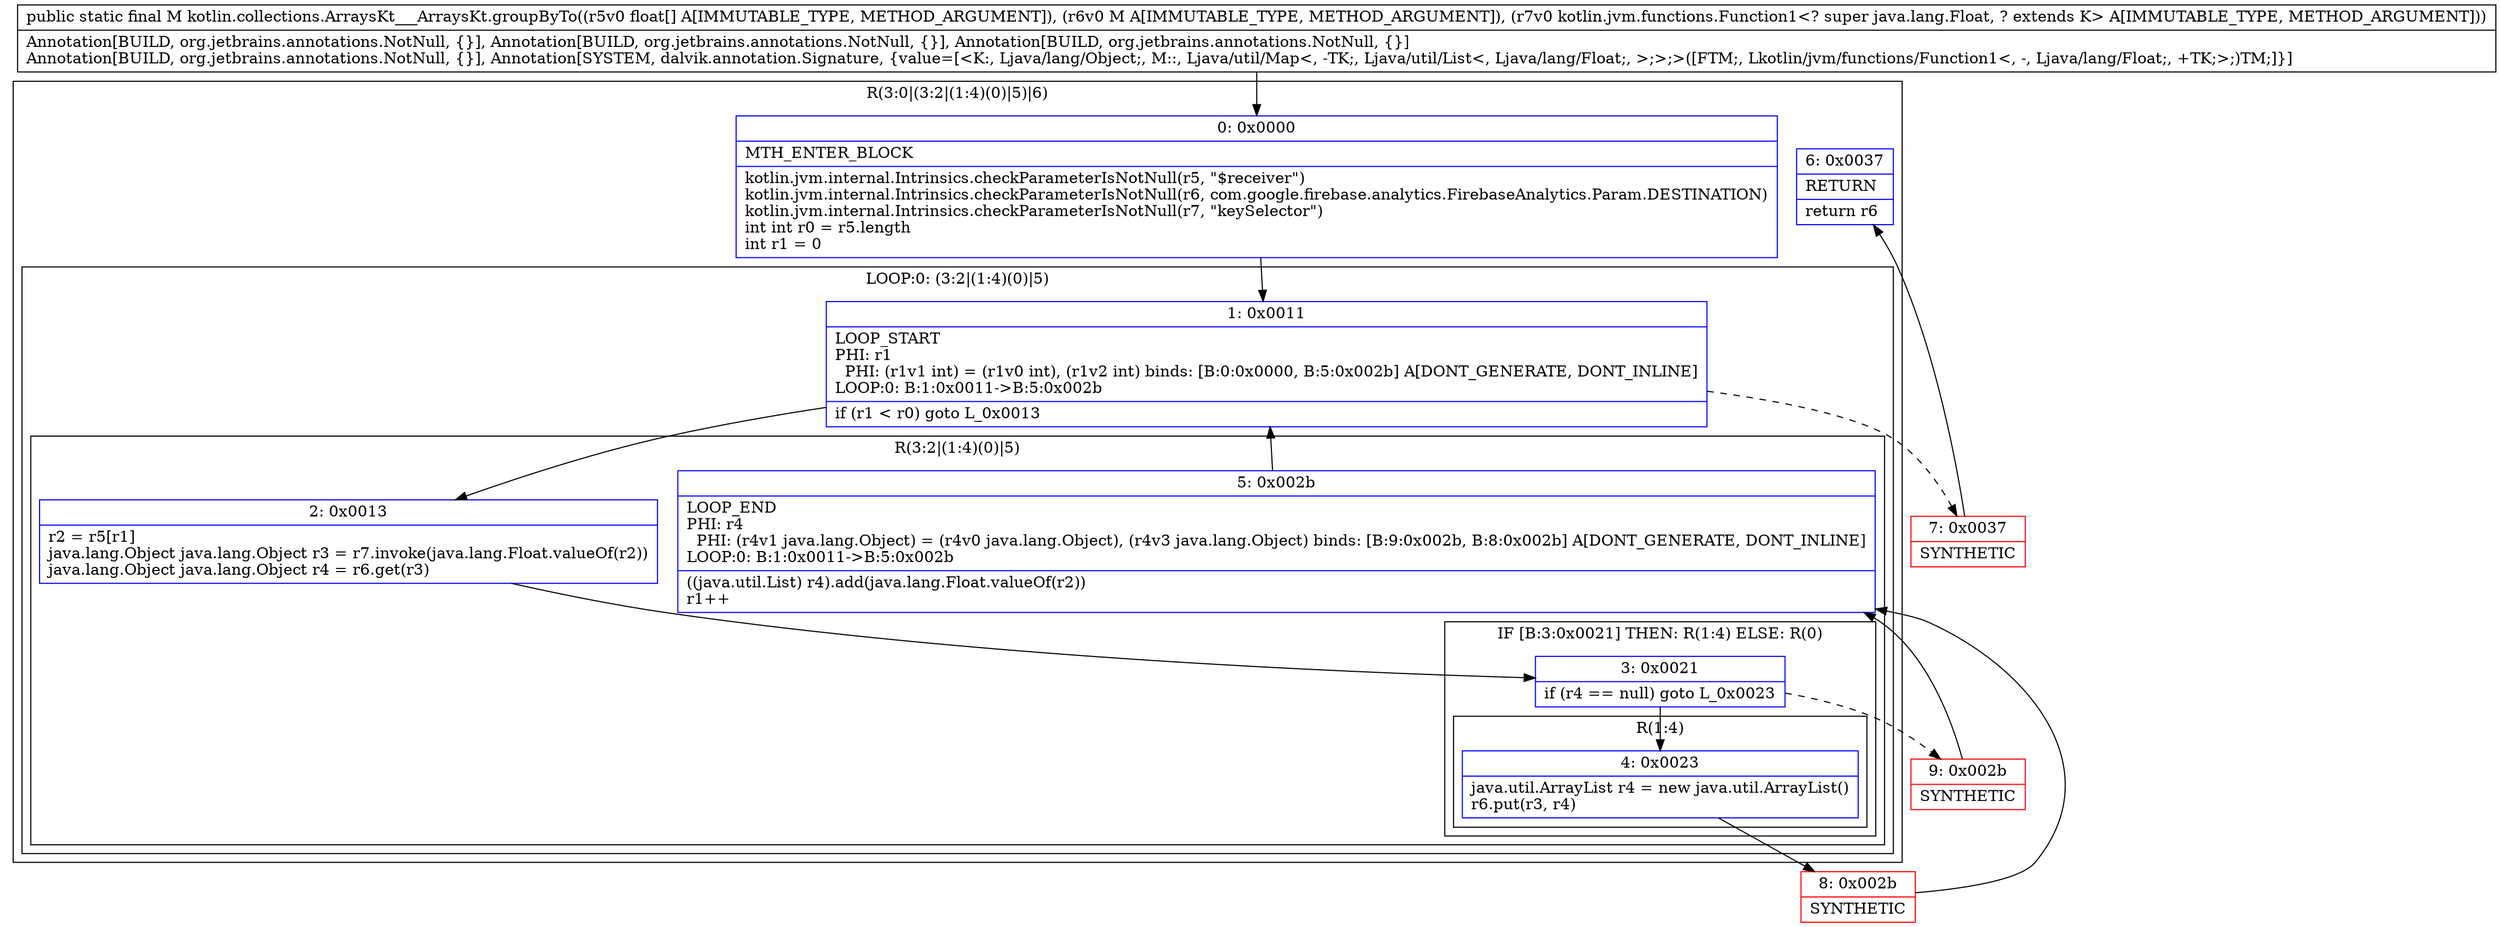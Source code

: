 digraph "CFG forkotlin.collections.ArraysKt___ArraysKt.groupByTo([FLjava\/util\/Map;Lkotlin\/jvm\/functions\/Function1;)Ljava\/util\/Map;" {
subgraph cluster_Region_94924033 {
label = "R(3:0|(3:2|(1:4)(0)|5)|6)";
node [shape=record,color=blue];
Node_0 [shape=record,label="{0\:\ 0x0000|MTH_ENTER_BLOCK\l|kotlin.jvm.internal.Intrinsics.checkParameterIsNotNull(r5, \"$receiver\")\lkotlin.jvm.internal.Intrinsics.checkParameterIsNotNull(r6, com.google.firebase.analytics.FirebaseAnalytics.Param.DESTINATION)\lkotlin.jvm.internal.Intrinsics.checkParameterIsNotNull(r7, \"keySelector\")\lint int r0 = r5.length\lint r1 = 0\l}"];
subgraph cluster_LoopRegion_1638429876 {
label = "LOOP:0: (3:2|(1:4)(0)|5)";
node [shape=record,color=blue];
Node_1 [shape=record,label="{1\:\ 0x0011|LOOP_START\lPHI: r1 \l  PHI: (r1v1 int) = (r1v0 int), (r1v2 int) binds: [B:0:0x0000, B:5:0x002b] A[DONT_GENERATE, DONT_INLINE]\lLOOP:0: B:1:0x0011\-\>B:5:0x002b\l|if (r1 \< r0) goto L_0x0013\l}"];
subgraph cluster_Region_2019393019 {
label = "R(3:2|(1:4)(0)|5)";
node [shape=record,color=blue];
Node_2 [shape=record,label="{2\:\ 0x0013|r2 = r5[r1]\ljava.lang.Object java.lang.Object r3 = r7.invoke(java.lang.Float.valueOf(r2))\ljava.lang.Object java.lang.Object r4 = r6.get(r3)\l}"];
subgraph cluster_IfRegion_2004537723 {
label = "IF [B:3:0x0021] THEN: R(1:4) ELSE: R(0)";
node [shape=record,color=blue];
Node_3 [shape=record,label="{3\:\ 0x0021|if (r4 == null) goto L_0x0023\l}"];
subgraph cluster_Region_2005099945 {
label = "R(1:4)";
node [shape=record,color=blue];
Node_4 [shape=record,label="{4\:\ 0x0023|java.util.ArrayList r4 = new java.util.ArrayList()\lr6.put(r3, r4)\l}"];
}
subgraph cluster_Region_1693197001 {
label = "R(0)";
node [shape=record,color=blue];
}
}
Node_5 [shape=record,label="{5\:\ 0x002b|LOOP_END\lPHI: r4 \l  PHI: (r4v1 java.lang.Object) = (r4v0 java.lang.Object), (r4v3 java.lang.Object) binds: [B:9:0x002b, B:8:0x002b] A[DONT_GENERATE, DONT_INLINE]\lLOOP:0: B:1:0x0011\-\>B:5:0x002b\l|((java.util.List) r4).add(java.lang.Float.valueOf(r2))\lr1++\l}"];
}
}
Node_6 [shape=record,label="{6\:\ 0x0037|RETURN\l|return r6\l}"];
}
Node_7 [shape=record,color=red,label="{7\:\ 0x0037|SYNTHETIC\l}"];
Node_8 [shape=record,color=red,label="{8\:\ 0x002b|SYNTHETIC\l}"];
Node_9 [shape=record,color=red,label="{9\:\ 0x002b|SYNTHETIC\l}"];
MethodNode[shape=record,label="{public static final M kotlin.collections.ArraysKt___ArraysKt.groupByTo((r5v0 float[] A[IMMUTABLE_TYPE, METHOD_ARGUMENT]), (r6v0 M A[IMMUTABLE_TYPE, METHOD_ARGUMENT]), (r7v0 kotlin.jvm.functions.Function1\<? super java.lang.Float, ? extends K\> A[IMMUTABLE_TYPE, METHOD_ARGUMENT]))  | Annotation[BUILD, org.jetbrains.annotations.NotNull, \{\}], Annotation[BUILD, org.jetbrains.annotations.NotNull, \{\}], Annotation[BUILD, org.jetbrains.annotations.NotNull, \{\}]\lAnnotation[BUILD, org.jetbrains.annotations.NotNull, \{\}], Annotation[SYSTEM, dalvik.annotation.Signature, \{value=[\<K:, Ljava\/lang\/Object;, M::, Ljava\/util\/Map\<, \-TK;, Ljava\/util\/List\<, Ljava\/lang\/Float;, \>;\>;\>([FTM;, Lkotlin\/jvm\/functions\/Function1\<, \-, Ljava\/lang\/Float;, +TK;\>;)TM;]\}]\l}"];
MethodNode -> Node_0;
Node_0 -> Node_1;
Node_1 -> Node_2;
Node_1 -> Node_7[style=dashed];
Node_2 -> Node_3;
Node_3 -> Node_4;
Node_3 -> Node_9[style=dashed];
Node_4 -> Node_8;
Node_5 -> Node_1;
Node_7 -> Node_6;
Node_8 -> Node_5;
Node_9 -> Node_5;
}


